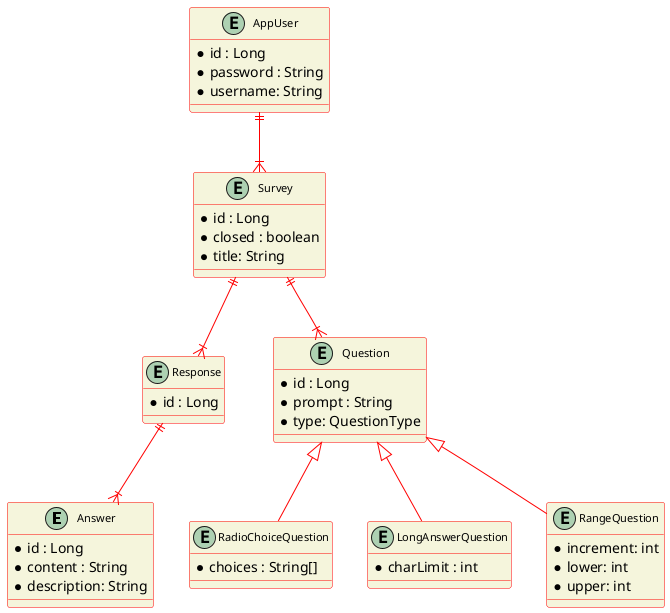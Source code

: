 @startuml Milestone1_ER_Diagram
skinparam classFontSize 11
skinparam classBackgroundColor beige
skinparam ClassBorderColor red
skinparam ArrowColor red

entity "Answer" as answer {
  *id : Long
  *content : String
  *description: String
}

entity "Response" as response {
  *id : Long
}

entity "AppUser" as user{
  *id : Long
  *password : String
  *username: String
}

entity "Survey" as survey {
  *id : Long
  *closed : boolean
  *title: String
}

entity "Question" as question {
  *id : Long
  *prompt : String
  *type: QuestionType
}

entity "RadioChoiceQuestion" as rcq {
  *choices : String[]
}

entity "LongAnswerQuestion" as laq {
  *charLimit : int
}

entity "RangeQuestion" as rq {
  *increment: int
  *lower: int
  *upper: int
}

user ||--|{ survey
survey ||--|{ question
survey ||--|{ response
response||--|{ answer
question <|-- laq
question <|-- rcq
question <|-- rq
@enduml